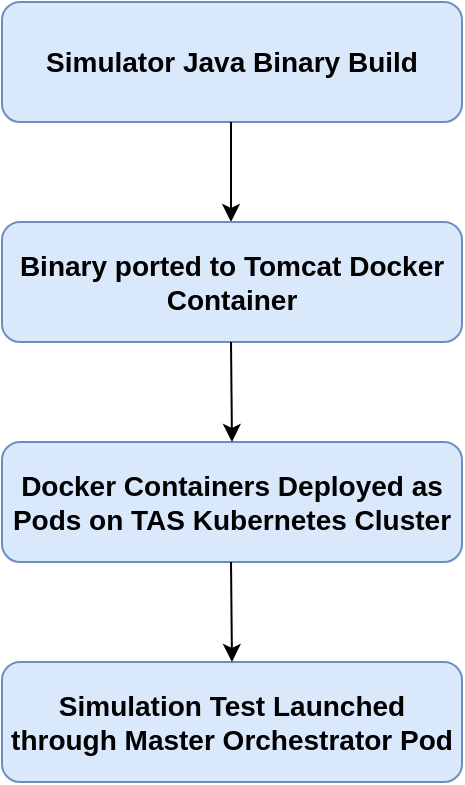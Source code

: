 <mxfile version="20.6.0" type="device"><diagram id="VKPp5e9uIQoorCjhDB1j" name="Page-1"><mxGraphModel dx="1350" dy="793" grid="1" gridSize="10" guides="1" tooltips="1" connect="1" arrows="1" fold="1" page="1" pageScale="1" pageWidth="850" pageHeight="1100" math="0" shadow="0"><root><mxCell id="0"/><mxCell id="1" parent="0"/><mxCell id="-ezHXaiNwNmSGb2rrjvE-1" value="&lt;font style=&quot;font-size: 14px;&quot;&gt;&lt;b&gt;Simulator Java Binary Build&lt;/b&gt;&lt;/font&gt;" style="rounded=1;whiteSpace=wrap;html=1;fillColor=#dae8fc;strokeColor=#6c8ebf;" vertex="1" parent="1"><mxGeometry x="130" y="140" width="230" height="60" as="geometry"/></mxCell><mxCell id="-ezHXaiNwNmSGb2rrjvE-2" value="" style="endArrow=classic;html=1;rounded=0;" edge="1" parent="1"><mxGeometry width="50" height="50" relative="1" as="geometry"><mxPoint x="244.5" y="200" as="sourcePoint"/><mxPoint x="244.5" y="250" as="targetPoint"/></mxGeometry></mxCell><mxCell id="-ezHXaiNwNmSGb2rrjvE-3" value="&lt;font style=&quot;font-size: 14px;&quot;&gt;&lt;b&gt;Binary ported to Tomcat Docker Container&lt;/b&gt;&lt;/font&gt;" style="rounded=1;whiteSpace=wrap;html=1;fillColor=#dae8fc;strokeColor=#6c8ebf;" vertex="1" parent="1"><mxGeometry x="130" y="250" width="230" height="60" as="geometry"/></mxCell><mxCell id="-ezHXaiNwNmSGb2rrjvE-4" value="&lt;font style=&quot;font-size: 14px;&quot;&gt;&lt;b&gt;Docker Containers Deployed as Pods on TAS Kubernetes Cluster&lt;/b&gt;&lt;/font&gt;" style="rounded=1;whiteSpace=wrap;html=1;fillColor=#dae8fc;strokeColor=#6c8ebf;" vertex="1" parent="1"><mxGeometry x="130" y="360" width="230" height="60" as="geometry"/></mxCell><mxCell id="-ezHXaiNwNmSGb2rrjvE-5" value="&lt;font style=&quot;font-size: 14px;&quot;&gt;&lt;b&gt;Simulation Test Launched through Master Orchestrator Pod&lt;/b&gt;&lt;/font&gt;" style="rounded=1;whiteSpace=wrap;html=1;fillColor=#dae8fc;strokeColor=#6c8ebf;" vertex="1" parent="1"><mxGeometry x="130" y="470" width="230" height="60" as="geometry"/></mxCell><mxCell id="-ezHXaiNwNmSGb2rrjvE-6" value="" style="endArrow=classic;html=1;rounded=0;exitX=0.5;exitY=1;exitDx=0;exitDy=0;" edge="1" parent="1"><mxGeometry width="50" height="50" relative="1" as="geometry"><mxPoint x="244.5" y="310" as="sourcePoint"/><mxPoint x="245" y="360" as="targetPoint"/></mxGeometry></mxCell><mxCell id="-ezHXaiNwNmSGb2rrjvE-7" value="" style="endArrow=classic;html=1;rounded=0;exitX=0.5;exitY=1;exitDx=0;exitDy=0;" edge="1" parent="1"><mxGeometry width="50" height="50" relative="1" as="geometry"><mxPoint x="244.5" y="420" as="sourcePoint"/><mxPoint x="245" y="470" as="targetPoint"/></mxGeometry></mxCell></root></mxGraphModel></diagram></mxfile>